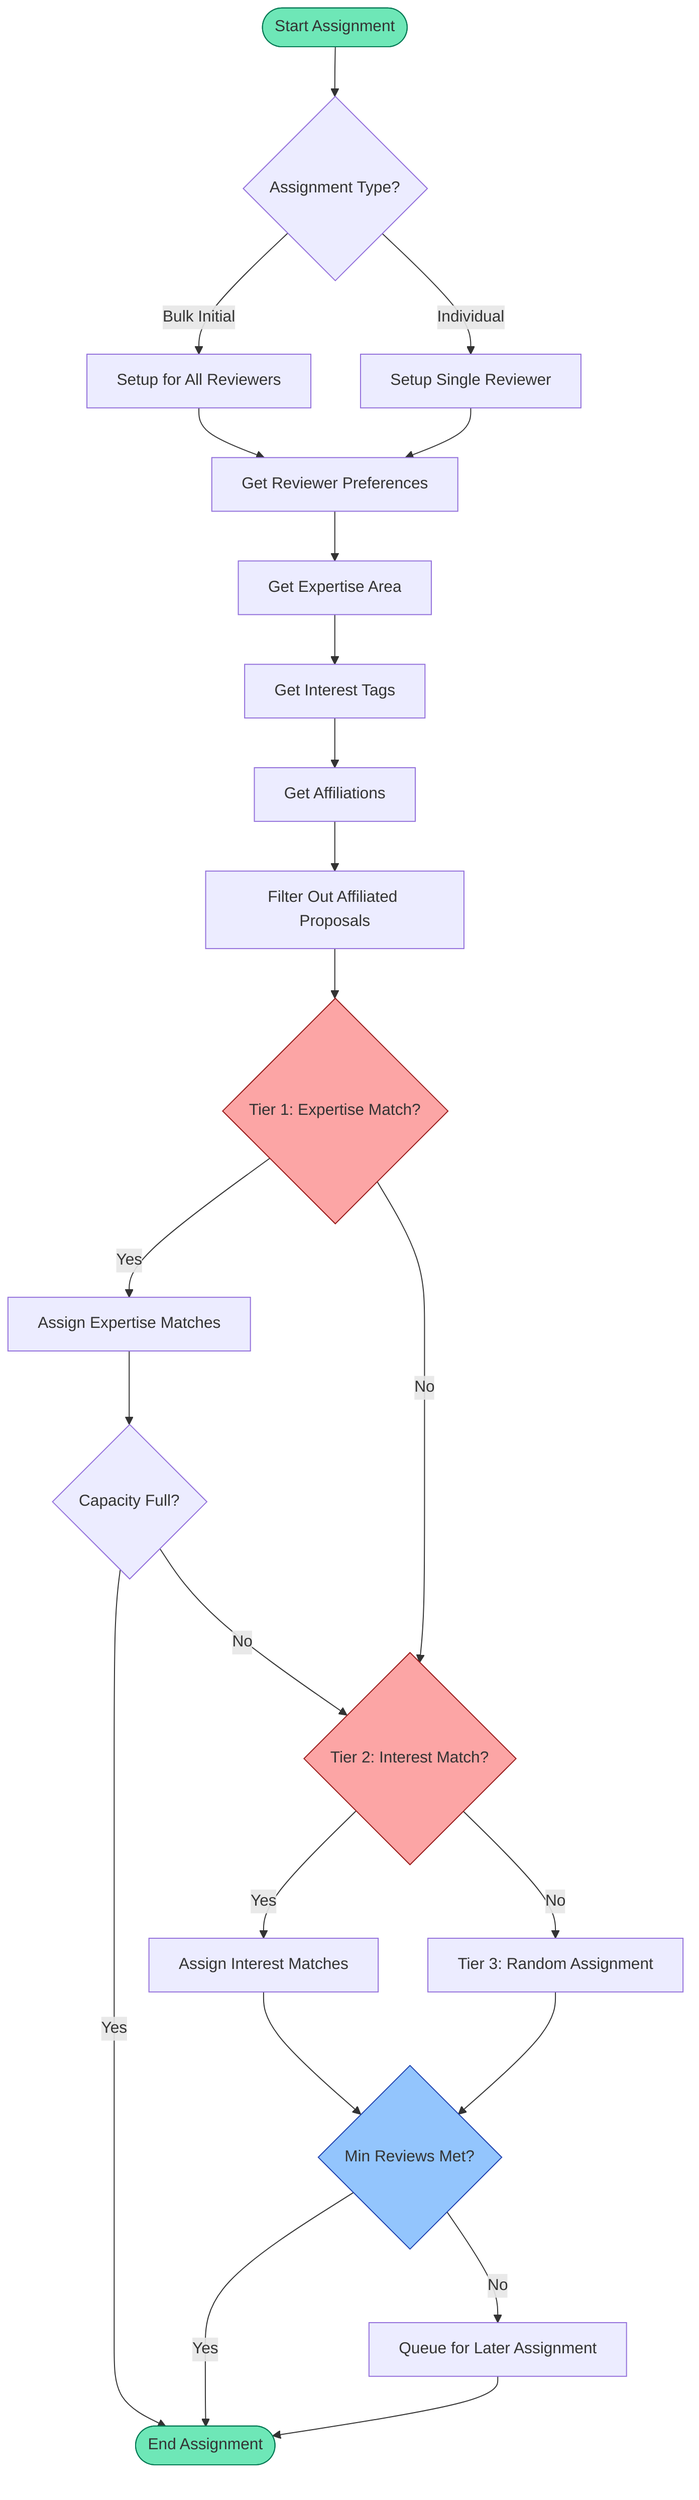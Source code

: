 flowchart TD
    Start([Start Assignment]) --> TriggerType{Assignment Type?}
    
    TriggerType -->|Bulk Initial| BulkSetup[Setup for All Reviewers]
    TriggerType -->|Individual| IndSetup[Setup Single Reviewer]
    
    BulkSetup --> GetPrefs[Get Reviewer Preferences]
    IndSetup --> GetPrefs
    
    GetPrefs --> GetExpertise[Get Expertise Area]
    GetExpertise --> GetInterests[Get Interest Tags]
    GetInterests --> GetAffil[Get Affiliations]
    
    GetAffil --> FilterProps[Filter Out Affiliated Proposals]
    
    FilterProps --> Tier1{Tier 1: Expertise Match?}
    
    Tier1 -->|Yes| ExpertiseAssign[Assign Expertise Matches]
    Tier1 -->|No| Tier2{Tier 2: Interest Match?}
    
    ExpertiseAssign --> CheckCapacity{Capacity Full?}
    
    CheckCapacity -->|Yes| End([End Assignment])
    CheckCapacity -->|No| Tier2
    
    Tier2 -->|Yes| InterestAssign[Assign Interest Matches]
    Tier2 -->|No| Tier3[Tier 3: Random Assignment]
    
    InterestAssign --> ValidateMin{Min Reviews Met?}
    Tier3 --> ValidateMin
    
    ValidateMin -->|Yes| End
    ValidateMin -->|No| QueueReview[Queue for Later Assignment]
    QueueReview --> End
    
    style Start fill:#6ee7b7,stroke:#057a55
    style End fill:#6ee7b7,stroke:#057a55
    style Tier1 fill:#fca5a5,stroke:#991b1b
    style Tier2 fill:#fca5a5,stroke:#991b1b
    style ValidateMin fill:#93c5fd,stroke:#1e40af